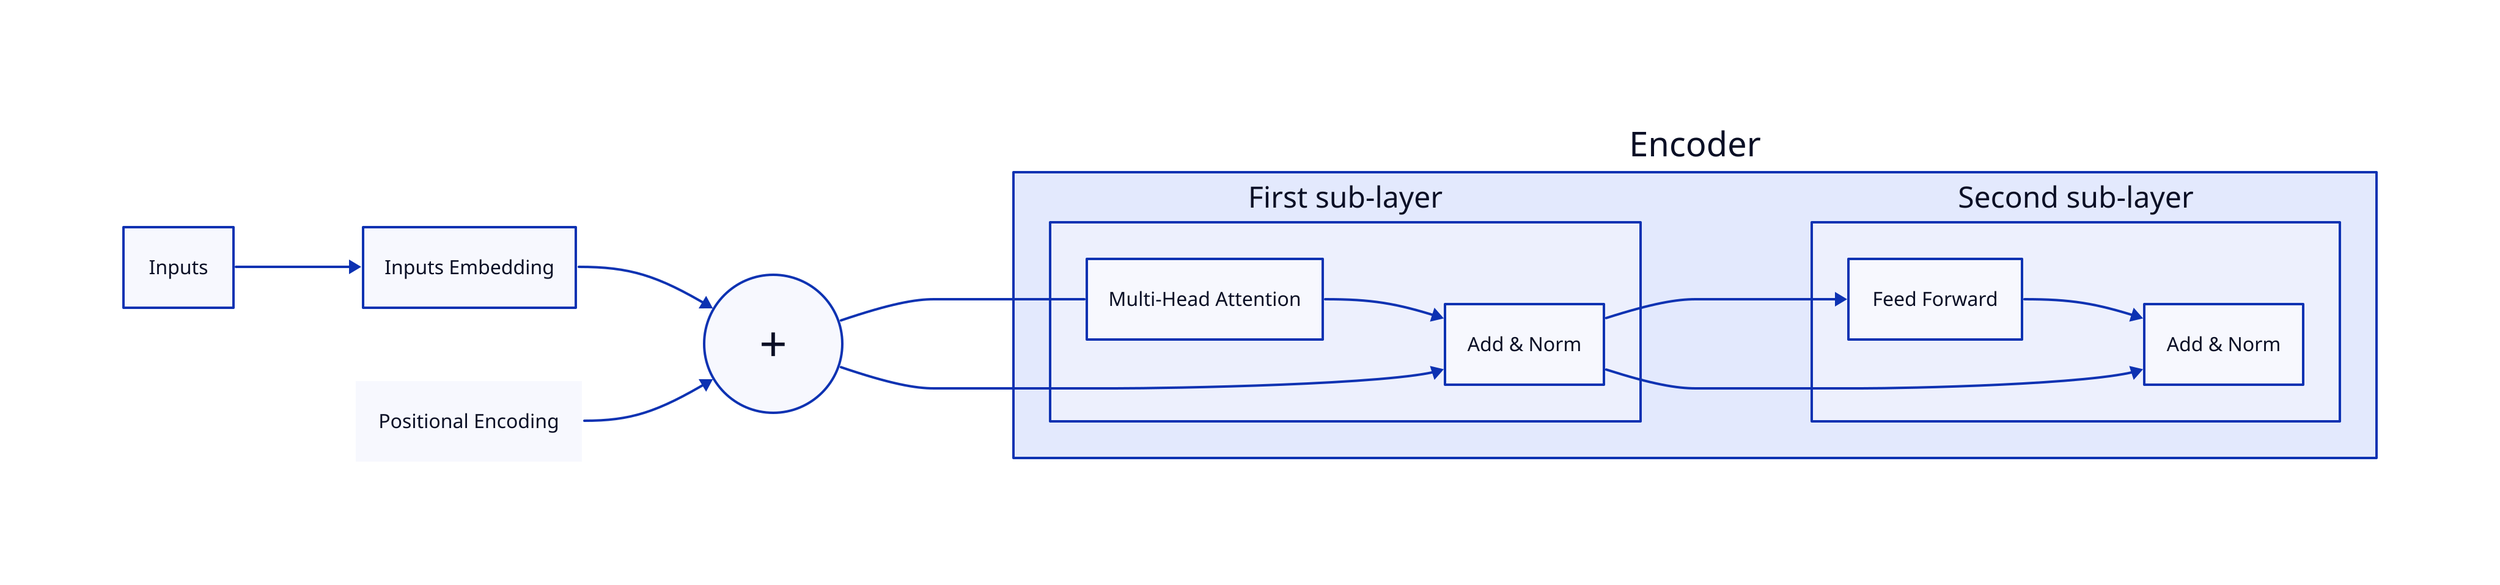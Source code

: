 direction: right

Inputs 
Inputs Embedding
Inputs -> Inputs Embedding -> add1
positional-encoding1 -> add1

Encoder: {

    First sub-layer: {
        Multi-Head Attention -> add-norm
        add-norm:"Add & Norm"
    }

    Second sub-layer: {
        Feed Forward -> add-norm
        add-norm:"Add & Norm"
    }

    
    First sub-layer.add-norm -> Second sub-layer.Feed Forward
    First sub-layer.add-norm -> Second sub-layer.add-norm


}

add1 -- Encoder.First sub-layer.Multi-Head Attention
add1 -> Encoder.First sub-layer.add-norm


positional-encoding*: "Positional Encoding" {
    style: {
        stroke: "transparent"
    }
}


add*: "+" {
    shape: circle
    width: 1
    style: {
        font-size: 40
        bold: true
    } 
}

*.branch*: "" {
    width: 0
    style: {
        stroke: "transparent"
    }

}